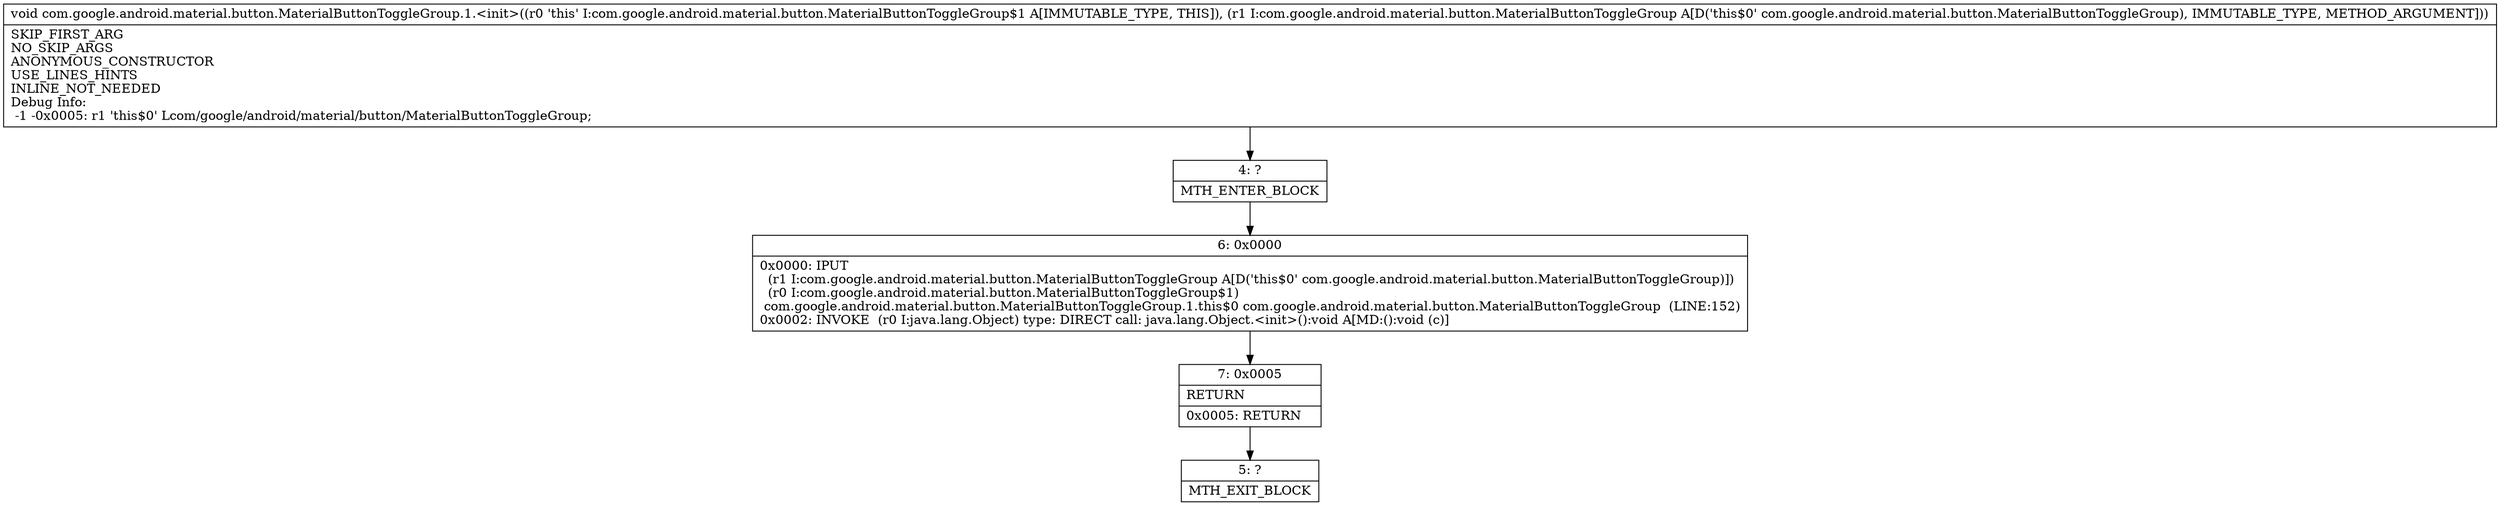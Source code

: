 digraph "CFG forcom.google.android.material.button.MaterialButtonToggleGroup.1.\<init\>(Lcom\/google\/android\/material\/button\/MaterialButtonToggleGroup;)V" {
Node_4 [shape=record,label="{4\:\ ?|MTH_ENTER_BLOCK\l}"];
Node_6 [shape=record,label="{6\:\ 0x0000|0x0000: IPUT  \l  (r1 I:com.google.android.material.button.MaterialButtonToggleGroup A[D('this$0' com.google.android.material.button.MaterialButtonToggleGroup)])\l  (r0 I:com.google.android.material.button.MaterialButtonToggleGroup$1)\l com.google.android.material.button.MaterialButtonToggleGroup.1.this$0 com.google.android.material.button.MaterialButtonToggleGroup  (LINE:152)\l0x0002: INVOKE  (r0 I:java.lang.Object) type: DIRECT call: java.lang.Object.\<init\>():void A[MD:():void (c)]\l}"];
Node_7 [shape=record,label="{7\:\ 0x0005|RETURN\l|0x0005: RETURN   \l}"];
Node_5 [shape=record,label="{5\:\ ?|MTH_EXIT_BLOCK\l}"];
MethodNode[shape=record,label="{void com.google.android.material.button.MaterialButtonToggleGroup.1.\<init\>((r0 'this' I:com.google.android.material.button.MaterialButtonToggleGroup$1 A[IMMUTABLE_TYPE, THIS]), (r1 I:com.google.android.material.button.MaterialButtonToggleGroup A[D('this$0' com.google.android.material.button.MaterialButtonToggleGroup), IMMUTABLE_TYPE, METHOD_ARGUMENT]))  | SKIP_FIRST_ARG\lNO_SKIP_ARGS\lANONYMOUS_CONSTRUCTOR\lUSE_LINES_HINTS\lINLINE_NOT_NEEDED\lDebug Info:\l  \-1 \-0x0005: r1 'this$0' Lcom\/google\/android\/material\/button\/MaterialButtonToggleGroup;\l}"];
MethodNode -> Node_4;Node_4 -> Node_6;
Node_6 -> Node_7;
Node_7 -> Node_5;
}

